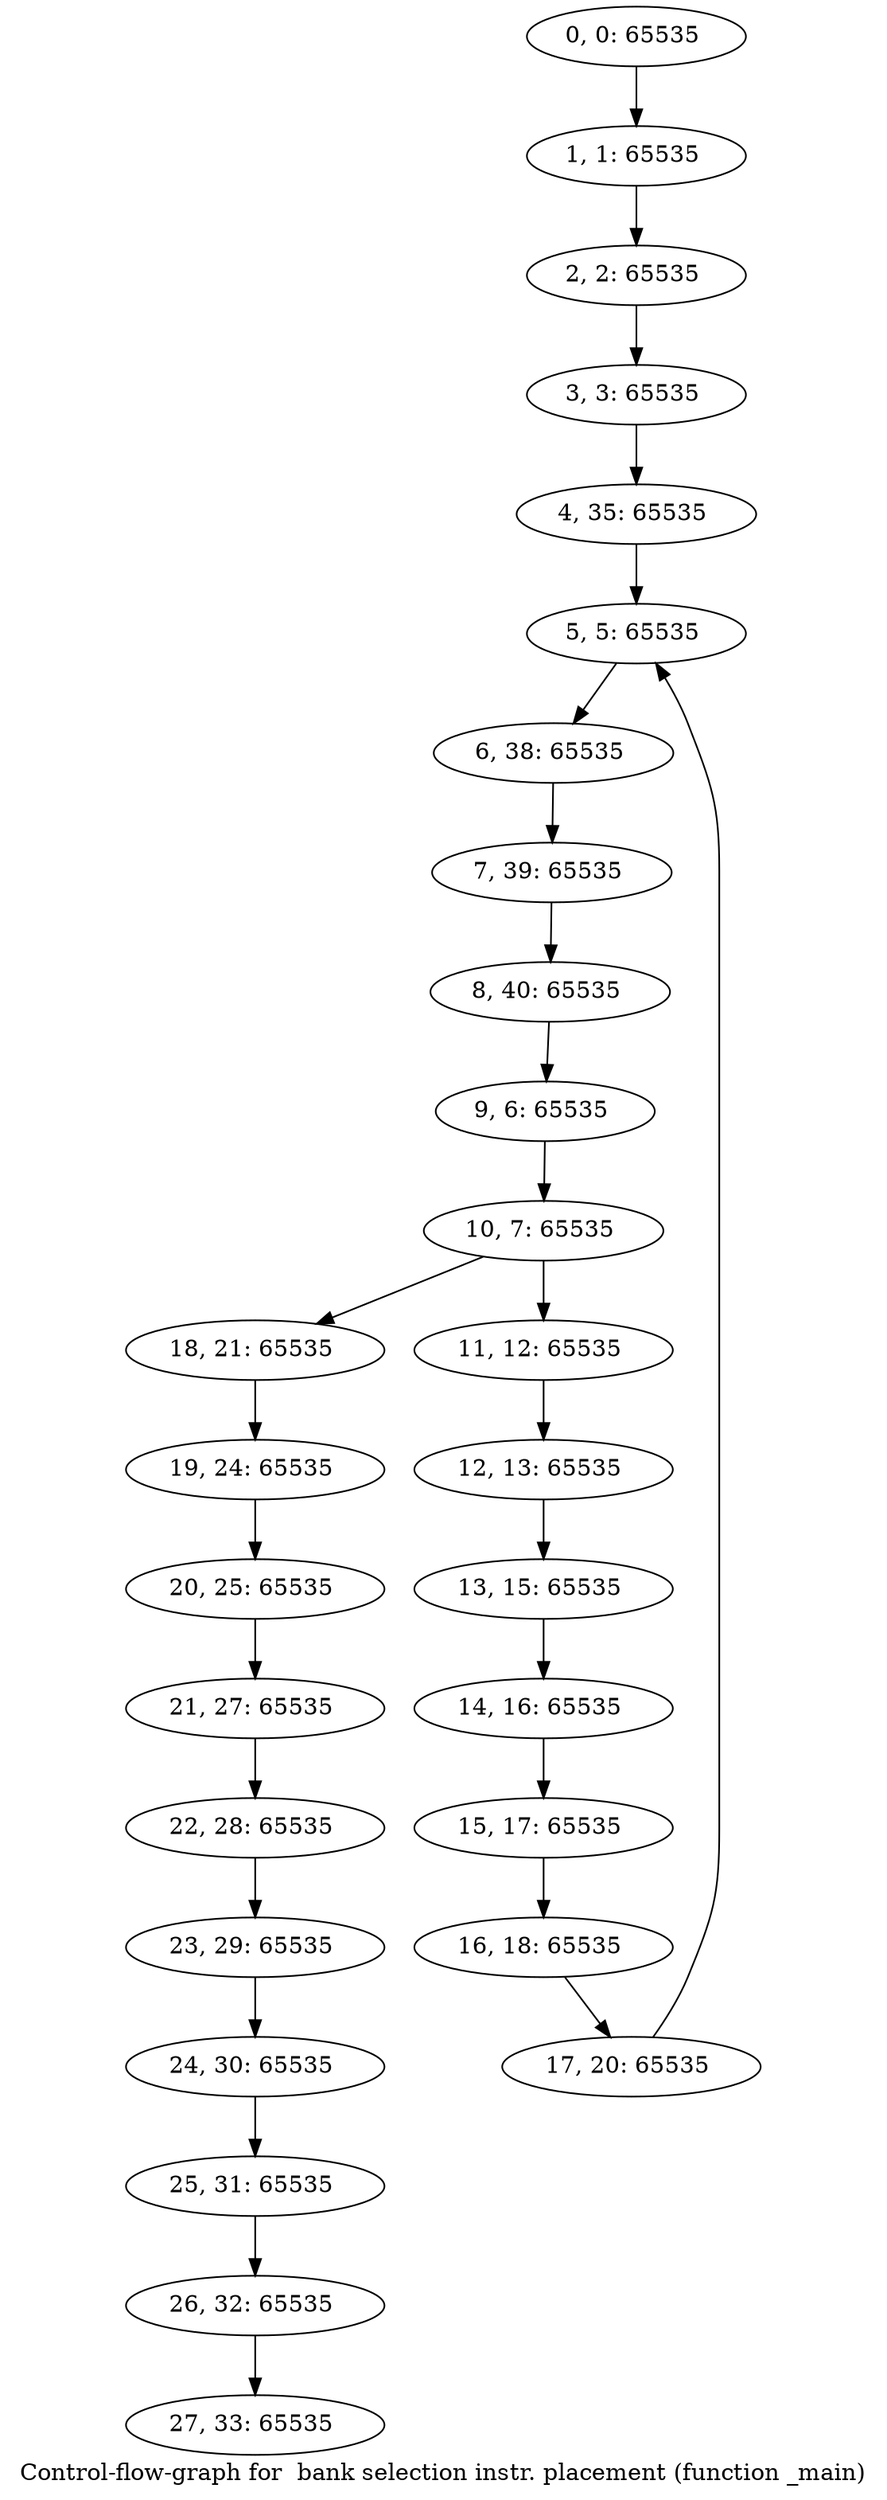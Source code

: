 digraph G {
graph [label="Control-flow-graph for  bank selection instr. placement (function _main)"]
0[label="0, 0: 65535 "];
1[label="1, 1: 65535 "];
2[label="2, 2: 65535 "];
3[label="3, 3: 65535 "];
4[label="4, 35: 65535 "];
5[label="5, 5: 65535 "];
6[label="6, 38: 65535 "];
7[label="7, 39: 65535 "];
8[label="8, 40: 65535 "];
9[label="9, 6: 65535 "];
10[label="10, 7: 65535 "];
11[label="11, 12: 65535 "];
12[label="12, 13: 65535 "];
13[label="13, 15: 65535 "];
14[label="14, 16: 65535 "];
15[label="15, 17: 65535 "];
16[label="16, 18: 65535 "];
17[label="17, 20: 65535 "];
18[label="18, 21: 65535 "];
19[label="19, 24: 65535 "];
20[label="20, 25: 65535 "];
21[label="21, 27: 65535 "];
22[label="22, 28: 65535 "];
23[label="23, 29: 65535 "];
24[label="24, 30: 65535 "];
25[label="25, 31: 65535 "];
26[label="26, 32: 65535 "];
27[label="27, 33: 65535 "];
0->1 ;
1->2 ;
2->3 ;
3->4 ;
4->5 ;
5->6 ;
6->7 ;
7->8 ;
8->9 ;
9->10 ;
10->11 ;
10->18 ;
11->12 ;
12->13 ;
13->14 ;
14->15 ;
15->16 ;
16->17 ;
17->5 ;
18->19 ;
19->20 ;
20->21 ;
21->22 ;
22->23 ;
23->24 ;
24->25 ;
25->26 ;
26->27 ;
}
